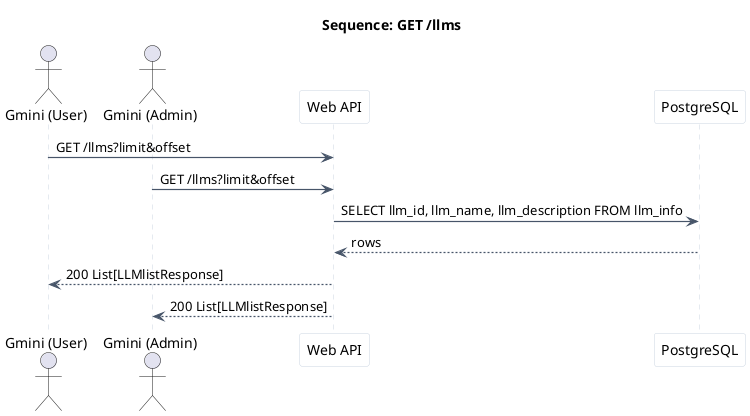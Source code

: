 @startuml
skinparam linetype ortho
skinparam ArrowThickness 1.2
skinparam ParticipantPadding 34
skinparam BoxPadding 22
skinparam ResponseMessageBelowArrow true
skinparam shadowing false
skinparam ArrowColor #475569
skinparam sequence {
  LifeLineBorderColor #CBD5E1
  ParticipantBackgroundColor #FFFFFF
  ParticipantBorderColor #CBD5E1
}

title Sequence: GET /llms

actor "Gmini (User)" as gmini_user
actor "Gmini (Admin)" as gmini_admin
participant "Web API" as web_api
participant "PostgreSQL" as pg

'gmini and admin can list LLMs
gmini_user -> web_api: GET /llms?limit&offset
gmini_admin -> web_api: GET /llms?limit&offset
web_api -> pg: SELECT llm_id, llm_name, llm_description FROM llm_info
pg --> web_api: rows
web_api --> gmini_user: 200 List[LLMlistResponse]
web_api --> gmini_admin: 200 List[LLMlistResponse]

@enduml
